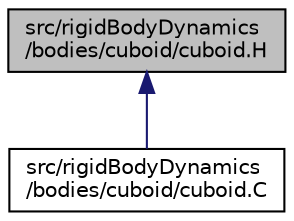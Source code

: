 digraph "src/rigidBodyDynamics/bodies/cuboid/cuboid.H"
{
  bgcolor="transparent";
  edge [fontname="Helvetica",fontsize="10",labelfontname="Helvetica",labelfontsize="10"];
  node [fontname="Helvetica",fontsize="10",shape=record];
  Node1 [label="src/rigidBodyDynamics\l/bodies/cuboid/cuboid.H",height=0.2,width=0.4,color="black", fillcolor="grey75", style="filled", fontcolor="black"];
  Node1 -> Node2 [dir="back",color="midnightblue",fontsize="10",style="solid",fontname="Helvetica"];
  Node2 [label="src/rigidBodyDynamics\l/bodies/cuboid/cuboid.C",height=0.2,width=0.4,color="black",URL="$a09765.html"];
}
